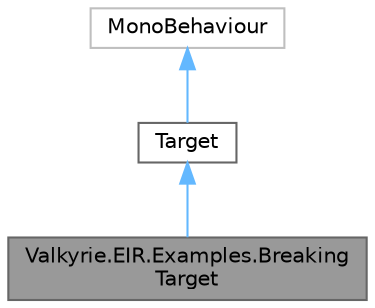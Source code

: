digraph "Valkyrie.EIR.Examples.BreakingTarget"
{
 // LATEX_PDF_SIZE
  bgcolor="transparent";
  edge [fontname=Helvetica,fontsize=10,labelfontname=Helvetica,labelfontsize=10];
  node [fontname=Helvetica,fontsize=10,shape=box,height=0.2,width=0.4];
  Node1 [id="Node000001",label="Valkyrie.EIR.Examples.Breaking\lTarget",height=0.2,width=0.4,color="gray40", fillcolor="grey60", style="filled", fontcolor="black",tooltip="Example breakable target object which generates a haptic force when destroyed."];
  Node2 -> Node1 [id="edge1_Node000001_Node000002",dir="back",color="steelblue1",style="solid",tooltip=" "];
  Node2 [id="Node000002",label="Target",height=0.2,width=0.4,color="gray40", fillcolor="white", style="filled",URL="$d4/d69/class_valkyrie_1_1_e_i_r_1_1_examples_1_1_target.html",tooltip="Example target object which generates a haptic force when struck."];
  Node3 -> Node2 [id="edge2_Node000002_Node000003",dir="back",color="steelblue1",style="solid",tooltip=" "];
  Node3 [id="Node000003",label="MonoBehaviour",height=0.2,width=0.4,color="grey75", fillcolor="white", style="filled",tooltip=" "];
}
